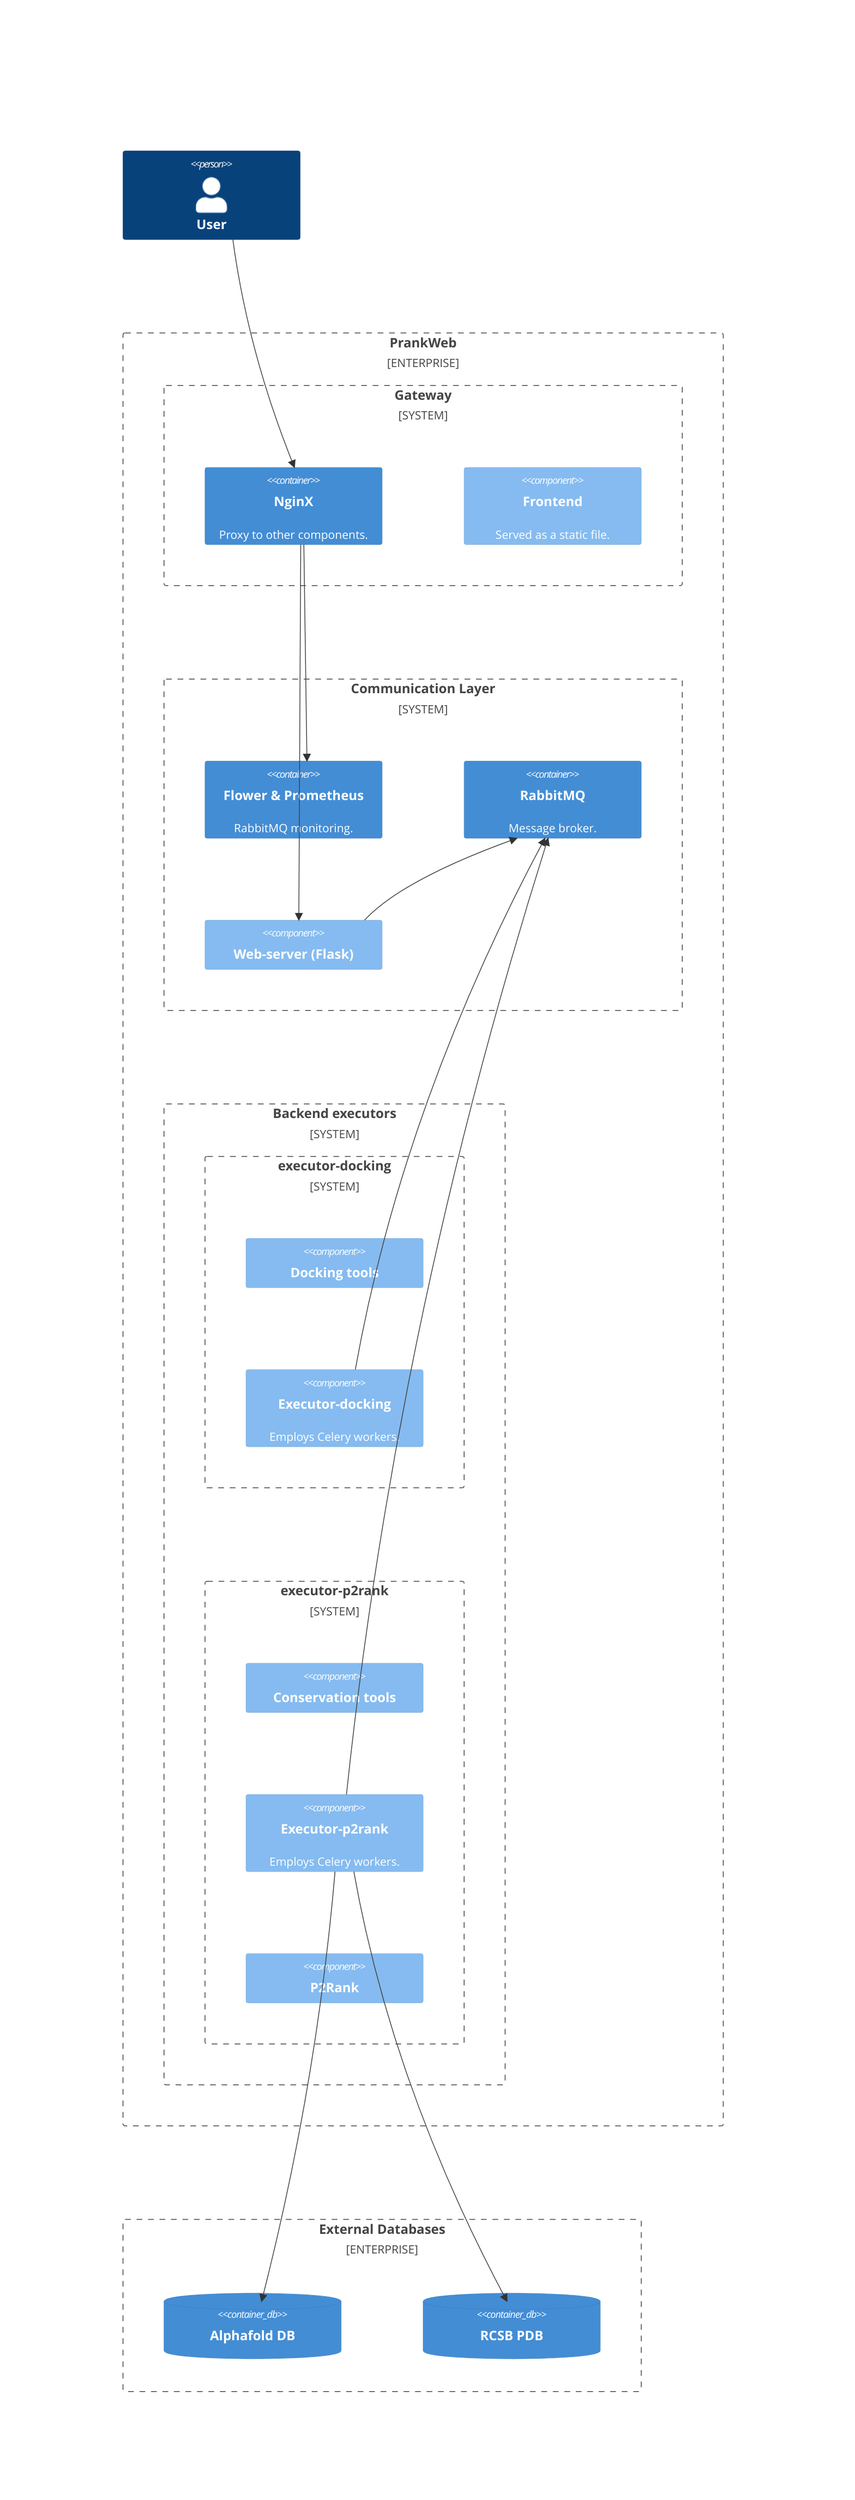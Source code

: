 C4Component

Person(user, "User")

Enterprise_Boundary("prankweb-boundary", "PrankWeb") {

  System_Boundary("gateway-boundary", "Gateway") {

    Container("nginx", "NginX", "", "Proxy to other components.")

    Component("frontend", "Frontend", "", "Served as a static file.")
   
    Rel("nginx", "flower", "")
    %% Rel("nginx", "monitor", "")
    Rel("nginx", "web-server", "")

    Rel_Right("user", "nginx", "")

  }

  System_Boundary("communication", "Communication Layer") {
    Container("flower", "Flower & Prometheus", "", "RabbitMQ monitoring.")

    %% Component("monitor", "Monitor", "", "Listen for funPDBe messages.")

    Container("rabbitmq", "RabbitMQ", "", "Message broker.")

    Component("web-server", "Web-server (Flask)", "", "")

    Rel("web-server", "rabbitmq", "")
  }

  System_Boundary("backend_exec", "Backend executors") {

    System_Boundary("executor-docking-boundary", "executor-docking") {

        Component("docking", "Docking tools")

        Component("executor-docking", "Executor-docking", "", "Employs Celery workers.")
        
        Rel("executor-docking", "rabbitmq", "")

    }

    System_Boundary("executor-p2rank-boundary", "executor-p2rank") {

        %% Component("conservation/alignment", "Conservation Alignment")

        %% Component("conservation/hmm", "Conservation HMM")

        Component("conservation/all", "Conservation tools")

        Component("executor-p2rank", "Executor-p2rank", "", "Employs Celery workers.")
        
        Component("p2rank", "P2Rank")

        %% Component("java-tools", "Java-tools")

        Rel("executor-p2rank", "rabbitmq", "")

    }
  }

}

Enterprise_Boundary("external", "External Databases") {
    ContainerDb("alphafold", "Alphafold DB")
    ContainerDb("pdb", "RCSB PDB")

    Rel("executor-p2rank", "alphafold", "")
    Rel("executor-p2rank", "pdb", "")
}

UpdateLayoutConfig($c4ShapeInRow="4", $c4BoundaryInRow="1")